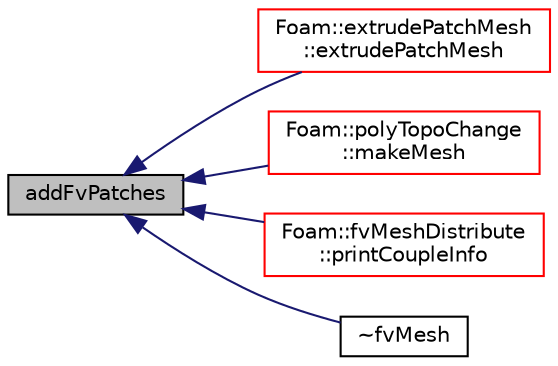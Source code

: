 digraph "addFvPatches"
{
  bgcolor="transparent";
  edge [fontname="Helvetica",fontsize="10",labelfontname="Helvetica",labelfontsize="10"];
  node [fontname="Helvetica",fontsize="10",shape=record];
  rankdir="LR";
  Node1 [label="addFvPatches",height=0.2,width=0.4,color="black", fillcolor="grey75", style="filled", fontcolor="black"];
  Node1 -> Node2 [dir="back",color="midnightblue",fontsize="10",style="solid",fontname="Helvetica"];
  Node2 [label="Foam::extrudePatchMesh\l::extrudePatchMesh",height=0.2,width=0.4,color="red",URL="$a00713.html#ada5aee048de4d025b44660aca99d21a6",tooltip="Construct from mesh, patch and dictionary. "];
  Node1 -> Node3 [dir="back",color="midnightblue",fontsize="10",style="solid",fontname="Helvetica"];
  Node3 [label="Foam::polyTopoChange\l::makeMesh",height=0.2,width=0.4,color="red",URL="$a01939.html#a53cd346c4116b75d2e9540d07c212149",tooltip="Create new mesh with old mesh patches. "];
  Node1 -> Node4 [dir="back",color="midnightblue",fontsize="10",style="solid",fontname="Helvetica"];
  Node4 [label="Foam::fvMeshDistribute\l::printCoupleInfo",height=0.2,width=0.4,color="red",URL="$a00878.html#a0b2e9e5ba94679bbc5d807ecf02687e2",tooltip="Print some info on coupling data. "];
  Node1 -> Node5 [dir="back",color="midnightblue",fontsize="10",style="solid",fontname="Helvetica"];
  Node5 [label="~fvMesh",height=0.2,width=0.4,color="black",URL="$a00876.html#a536cfe06fb411fe5bb3d5be0a44eb380",tooltip="Destructor. "];
}
